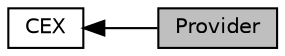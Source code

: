 digraph "Provider"
{
  edge [fontname="Helvetica",fontsize="10",labelfontname="Helvetica",labelfontsize="10"];
  node [fontname="Helvetica",fontsize="10",shape=box];
  rankdir=LR;
  Node2 [label="CEX",height=0.2,width=0.4,color="black", fillcolor="white", style="filled",URL="$group___c_e_x.html",tooltip="Root Namespace."];
  Node1 [label="Provider",height=0.2,width=0.4,color="black", fillcolor="grey75", style="filled", fontcolor="black",tooltip="Entropy source collectors and concentrators."];
  Node2->Node1 [shape=plaintext, dir="back", style="solid"];
}
